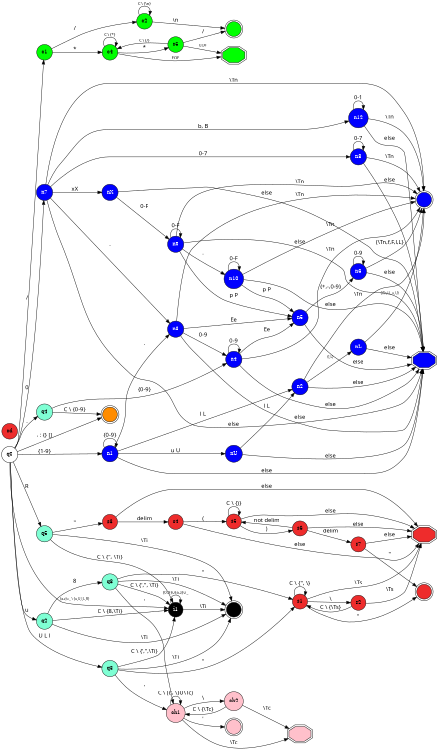 digraph finite_state_machine {
    rankdir=LR;
    size="8,5"
    edge [fontname = "Latin Modern"];
    q0 [shape = circle, fontsize=12]
    node [shape = circle, fontsize=12, style=filled, fillcolor=aquamarine];
    
    c1 [shape = circle, fontsize=12, fillcolor="green", style = filled];
    n1 [shape = circle, fontsize=12, fillcolor="blue",fontcolor = white, style = filled];

    n4 [shape = circle, fontsize=12, fillcolor="blue",fontcolor = white, style = filled];
    n7 [shape = circle, fontsize=12, fillcolor="blue",fontcolor = white, style = filled];

    i1 [shape = circle, fontsize=12, fillcolor="black", fontcolor = white, style = filled];
    i2 [shape = doublecircle, label = "",fillcolor="black", fontcolor = white, style = filled];
    
    ch1 [shape = circle, fontsize=12, fillcolor="pink", fontcolor = black, style = filled];

    s1 [shape = circle, fontsize=12, fontcolor = black, fillcolor="firebrick2", style = filled];
    s3 [shape = circle, fontsize=12, fontcolor = black, fillcolor="firebrick2", style = filled];

    q1 [shape = doublecircle, label = "", fillcolor=darkorange, style=filled];
    q0->q1 [label=", : {} []"];
    
    q0->c1 [label="/"];
    //c->q3 [label="/ *"]

    q0->q4 [label="."];
    q0->n1 [label="{1-9}"]
    q0->n7 [label="0"]

    q0->i1 [label="{a-z}∪_ \\ {u,U,l,L,R}", fontsize = 8]
    q0->q2 [label="u"]
    q0->q3 [label="U L l"]
    q0->q5 [label="R"]


    q2->q8 [label="8"]
    q2->i2 [label="\\Ti"]
    q2->i1 [label="C \\ {8,\\Ti}"]

    q3->ch1 [label="\'"]
    q3->s1 [label="\""]
    q3->i2 [label="\\Ti"]
    q3->i1 [label="C \\ {\',\",\\Ti}"]

    q5->s3 [label="\""]
    q5->i2 [label="\\Ti"]
    q5->i1 [label="C \\ {\", \\Ti}"]

    q8->ch1 [label="\'"]
    q8->s1 [label="\""]
    q8->i2 [label="\\Ti"]
    q8->i1 [label="C \\ {\',\", \\Ti}"]


    q4->n4 [label="{0-9}"]
    q4->q1 [label="C \\ {0-9}"]
    // char literal
    node [shape = circle, fontsize=12, fontcolor = black, fillcolor="pink", style = filled];
    ch3 [shape = doublecircle, label = ""];
    cherr [shape = doubleoctagon, label = ""];
    
    ch1->ch1 [label="C \\ ({\', \\}∪\\Tc)"]
    ch1->ch2 [label="\\"]
    ch1->ch3 [label="\'"]
    ch1->cherr [label="\\Tc"]
    ch2->ch1 [label="C \\ {\\Tc}"]
    ch2->cherr [label="\\Tc"]
    
    // string literal
    node [shape = circle, fontsize=12, fontcolor = black, fillcolor="firebrick2", style = filled];
    send [shape = doublecircle, label = ""];
    serr [shape = doubleoctagon, label = ""];
    
    s1->s1 [label="C \\ {\", \\}"]
    s1->s2 [label="\\"]
    s1->send [label="\""]cd
    s1->serr [label="\\Ts"]
    s2->s1 [label="C \\ {\\Ts}"]
    s2->serr [label="\\Ts"]

    s3->s4 [label="delim"]
    s3->serr [label = "else"]
    s4->s5 [label="("]
    s4->serr [label = "else"]
    s5->s5 [label="C \\ {)}"]
    s5->serr [label = "else"]
    s5->s6 [label=")"]
    
    s6->s5 [label="not delim"]
    s6->serr [label = "else"]
    s6->s7 [label="delim"]
    s7->serr [label = "else"]
    s7->send [label="\""]
    // identifiers
    node [shape = circle, fontsize=12, fontcolor = white, fillcolor="black", style = filled];
    i1->i1 [label="{0-9}∪{a-z}∪_", fontsize = 10];
    i1->i2 [label="\\Ti"]
    
    // comments
    node [shape = circle, fontsize=12, fillcolor="green",fontcolor = black, style = filled];

    c1->c2 [label="/"];
    c2->c2 [label="C \\ {\\n}", fontsize=10];
    c3 [shape = doublecircle, label = ""];
    cerr [shape = doubleoctagon, label = ""];

    c2->c3 [label="\\n"];

    c1->c4 [label="*"];

    c4->c4 [label="C \\ {*}",fontsize=10]
    c4->cerr [label="EOF", fontsize=10]
    c4->c5 [label="*"]
    c5->c4 [label="C \\ {/}",fontsize=10]
    c5->cerr [label="EOF", fontsize=10]

    // c6 [shape = doublecircle, label = ""];
    c5->c3 [label="/"]


    // numbers
    node [shape = circle, fontsize=12, fillcolor="blue",fontcolor = white, style = filled];
    nend [shape=doublecircle, label=""]
    nerr [shape = doubleoctagon, label = ""];

    n1->n1 [label="{0-9}"]
    n1->n2 [label="l L"]
    n1->nerr [label="else"]

    n1->nU [label="u U"]
    nU->n2 [label="l L"]
    nU->nerr [label="else"]
    
    n2->nL [label="{l,L}", fontsize=8]
    n2->nend [label="\\Tn"]
    n2->nerr [label="else"]

    nL->nend [label="{\\Tn,l,L,u,U}", fontsize=8]
    nL->nerr [label="else"]

    n1->n3 [label="."]
    n3->n4 [label="0-9"]
    n3->n5 [label="Ee"]
    n3->nend [label="\\Tn"]
    n3->nerr[label="else"]

    n4->n4 [label="0-9"]
    n4->n5 [label="Ee"]
    n4->nend [label="\\Tn"]
    n4->nerr[label="else"]
    
    n5->n6 [label="{+,-,0-9}"]
    n5->nerr[label="else"]

    n6->n6 [label="0-9"]
    n6->nerr[label="else"]
    // nend1 [shape=doublecircle, label=""]

    n6->nend [label="{\\Tn,f,F,l,L}"]

    // nend2 [shape=doublecircle, label=""]

    n7->n12 [label="b, B"]
    n7->nerr[label="else"]
    n12->n12 [label="0-1"]
    n12->nend [label="\\Tn"]
    n12->nerr[label="else"]
    
    n7->n3 [label="."]
    n7->nend [label="\\Tn"]
    n7->n8 [label="0-7"]
    n7->nX [label="xX"]

    n8->n8 [label="0-7"]
    n8->nend [label="\\Tn"]
    n8->nerr[label="else"]

    nX->n9 [label="0-F"]
    nX->nerr[label="else"]

    n9->nend [label="\\Tn"]
    n9->n9 [label="0-F"]
    n9->n5 [label="p P"]
    n9->n10 [label="."]
    n9->nerr[label="else"]

    n10->n5 [label="p P"]
    n10->n10 [label="0-F"]
    n10->nend [label="\\Tn"]
    n10->nerr[label="else"]
    
    // operators

}
